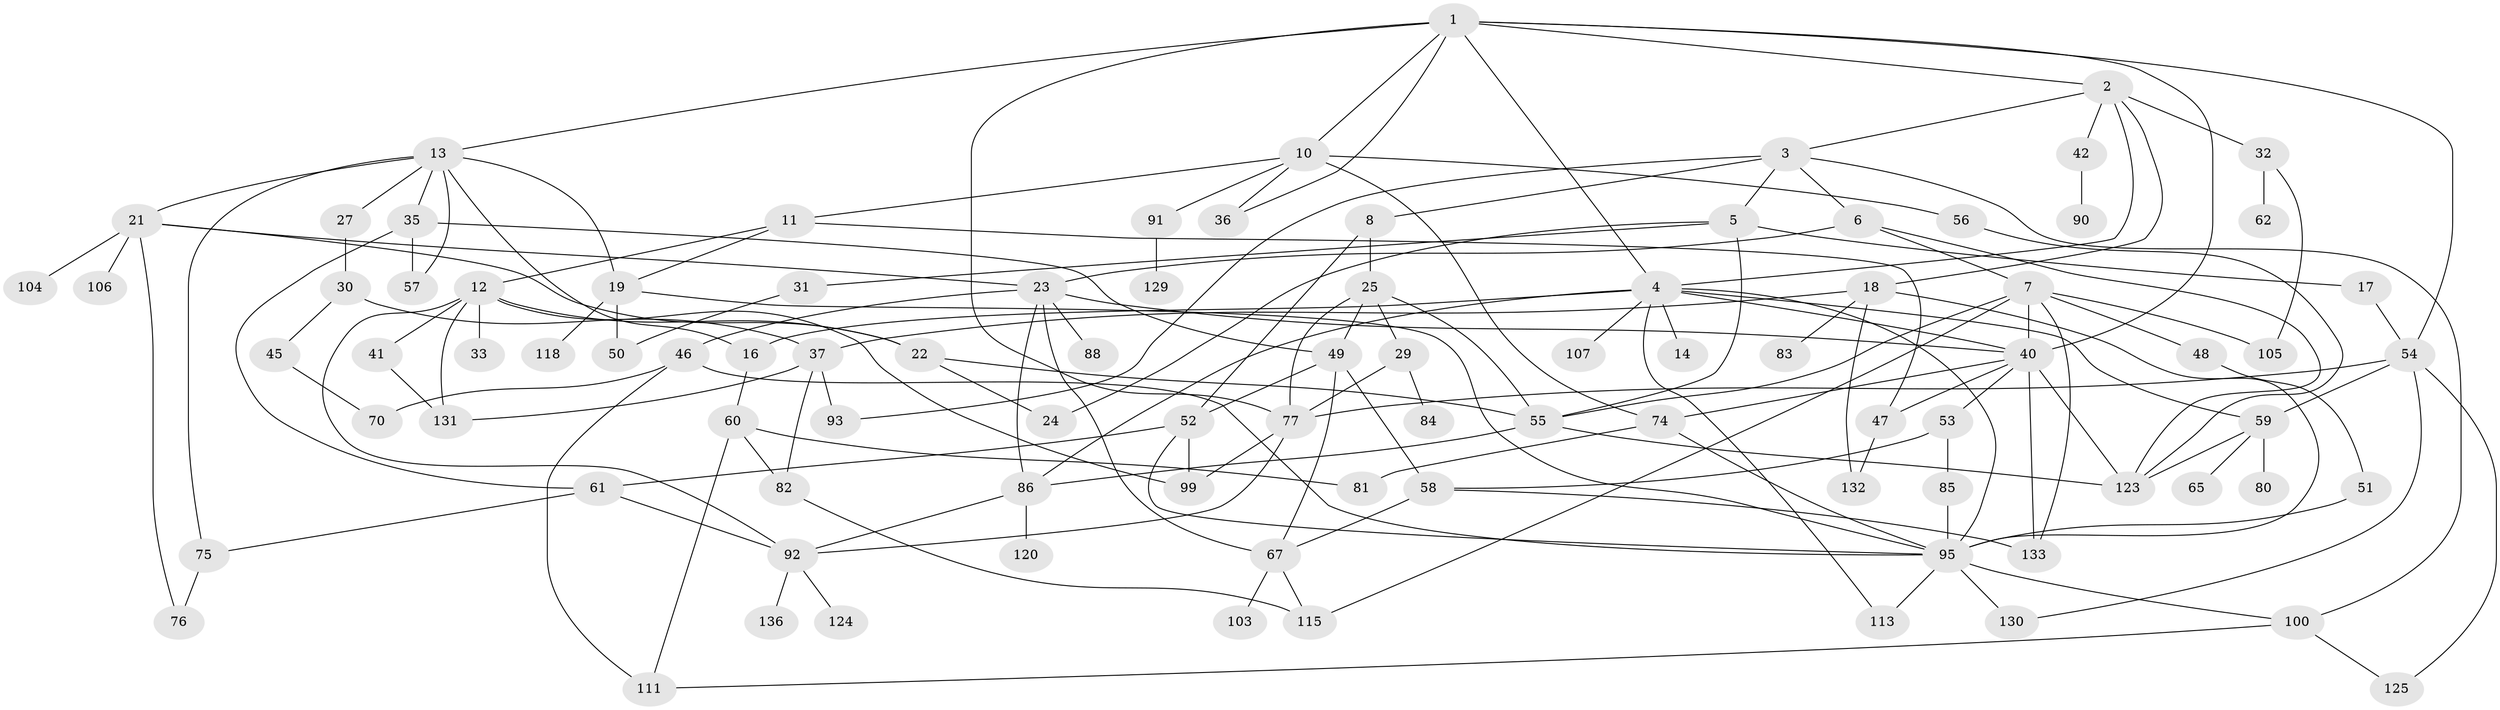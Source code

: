 // Generated by graph-tools (version 1.1) at 2025/23/03/03/25 07:23:35]
// undirected, 93 vertices, 159 edges
graph export_dot {
graph [start="1"]
  node [color=gray90,style=filled];
  1 [super="+34"];
  2;
  3 [super="+9"];
  4 [super="+69"];
  5 [super="+87"];
  6;
  7 [super="+15"];
  8 [super="+44"];
  10 [super="+26"];
  11;
  12 [super="+117"];
  13 [super="+20"];
  14;
  16 [super="+135"];
  17;
  18 [super="+127"];
  19 [super="+109"];
  21 [super="+73"];
  22 [super="+43"];
  23 [super="+108"];
  24 [super="+97"];
  25 [super="+28"];
  27;
  29 [super="+38"];
  30;
  31;
  32;
  33;
  35 [super="+94"];
  36;
  37 [super="+39"];
  40 [super="+72"];
  41;
  42;
  45;
  46;
  47 [super="+78"];
  48;
  49 [super="+126"];
  50 [super="+64"];
  51;
  52 [super="+89"];
  53 [super="+68"];
  54 [super="+102"];
  55 [super="+71"];
  56;
  57 [super="+112"];
  58 [super="+66"];
  59 [super="+122"];
  60;
  61 [super="+63"];
  62 [super="+121"];
  65;
  67 [super="+110"];
  70 [super="+79"];
  74;
  75;
  76;
  77 [super="+116"];
  80;
  81;
  82 [super="+96"];
  83;
  84;
  85;
  86 [super="+98"];
  88;
  90;
  91;
  92 [super="+101"];
  93;
  95 [super="+114"];
  99;
  100 [super="+137"];
  103;
  104;
  105;
  106;
  107;
  111 [super="+119"];
  113;
  115;
  118;
  120;
  123 [super="+128"];
  124;
  125;
  129;
  130 [super="+134"];
  131;
  132;
  133;
  136;
  1 -- 2;
  1 -- 4;
  1 -- 10;
  1 -- 13;
  1 -- 36;
  1 -- 54;
  1 -- 77;
  1 -- 40;
  2 -- 3;
  2 -- 18;
  2 -- 32;
  2 -- 42;
  2 -- 4;
  3 -- 5;
  3 -- 6;
  3 -- 8;
  3 -- 100;
  3 -- 93;
  4 -- 14;
  4 -- 107;
  4 -- 113;
  4 -- 59;
  4 -- 95;
  4 -- 16;
  4 -- 86;
  4 -- 40;
  5 -- 17;
  5 -- 24;
  5 -- 31;
  5 -- 55;
  6 -- 7;
  6 -- 23;
  6 -- 123;
  7 -- 40;
  7 -- 55;
  7 -- 105;
  7 -- 48;
  7 -- 115;
  7 -- 133;
  8 -- 25 [weight=2];
  8 -- 52;
  10 -- 11;
  10 -- 56;
  10 -- 91;
  10 -- 74;
  10 -- 36;
  11 -- 12;
  11 -- 47;
  11 -- 19;
  12 -- 33;
  12 -- 41;
  12 -- 92;
  12 -- 131;
  12 -- 99;
  12 -- 22;
  13 -- 16;
  13 -- 19;
  13 -- 27;
  13 -- 35;
  13 -- 75;
  13 -- 21;
  13 -- 57;
  16 -- 60;
  17 -- 54;
  18 -- 83;
  18 -- 95;
  18 -- 132;
  18 -- 37;
  19 -- 50;
  19 -- 118;
  19 -- 95;
  21 -- 22;
  21 -- 76;
  21 -- 23;
  21 -- 104;
  21 -- 106;
  22 -- 55;
  22 -- 24;
  23 -- 46;
  23 -- 67;
  23 -- 86;
  23 -- 88;
  23 -- 40;
  25 -- 77;
  25 -- 49;
  25 -- 55;
  25 -- 29;
  27 -- 30;
  29 -- 84;
  29 -- 77;
  30 -- 37;
  30 -- 45;
  31 -- 50;
  32 -- 62;
  32 -- 105;
  35 -- 49;
  35 -- 57;
  35 -- 61;
  37 -- 131;
  37 -- 93;
  37 -- 82;
  40 -- 53;
  40 -- 47;
  40 -- 133;
  40 -- 74;
  40 -- 123;
  41 -- 131;
  42 -- 90;
  45 -- 70;
  46 -- 70;
  46 -- 111;
  46 -- 95;
  47 -- 132;
  48 -- 51;
  49 -- 52;
  49 -- 58;
  49 -- 67;
  51 -- 95;
  52 -- 61;
  52 -- 99;
  52 -- 95;
  53 -- 58;
  53 -- 85;
  54 -- 59;
  54 -- 125;
  54 -- 77;
  54 -- 130;
  55 -- 123;
  55 -- 86;
  56 -- 123;
  58 -- 67;
  58 -- 133;
  59 -- 65;
  59 -- 80;
  59 -- 123;
  60 -- 82;
  60 -- 81;
  60 -- 111;
  61 -- 92;
  61 -- 75;
  67 -- 103;
  67 -- 115;
  74 -- 81;
  74 -- 95;
  75 -- 76;
  77 -- 99;
  77 -- 92;
  82 -- 115;
  85 -- 95;
  86 -- 120;
  86 -- 92;
  91 -- 129;
  92 -- 124;
  92 -- 136;
  95 -- 100;
  95 -- 130;
  95 -- 113;
  100 -- 125;
  100 -- 111;
}
